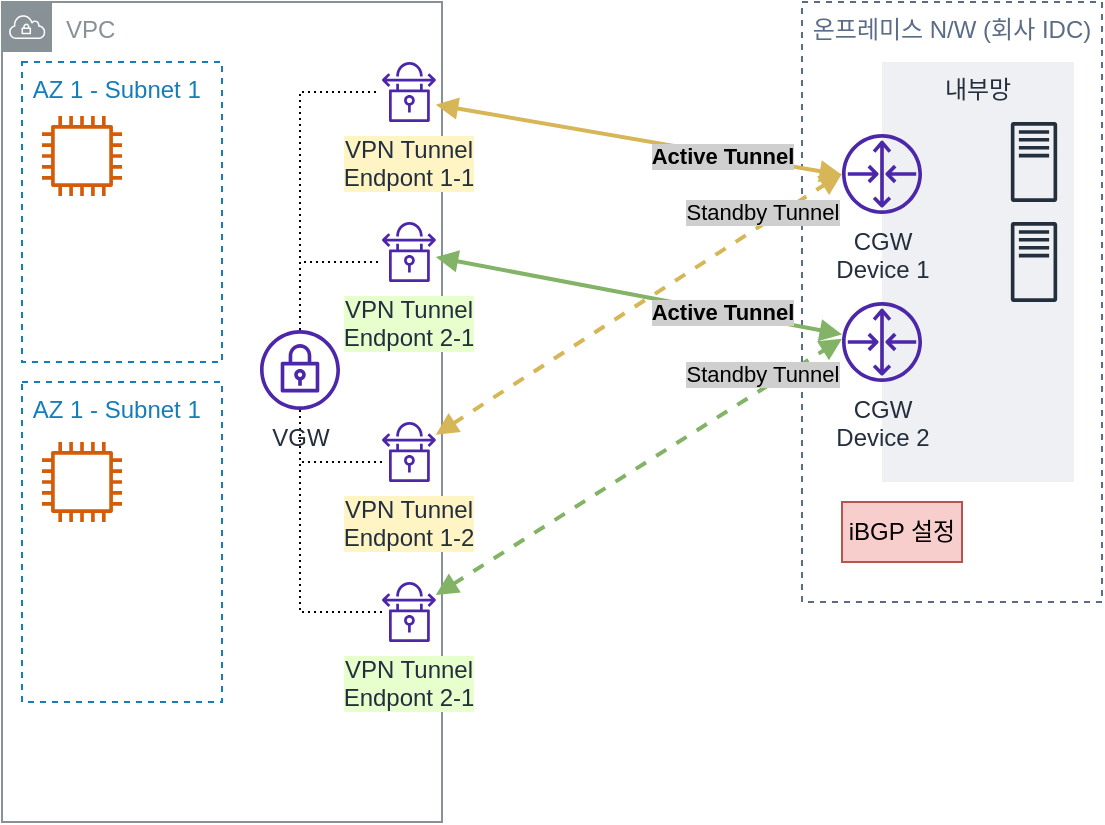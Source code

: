 <mxfile version="20.6.2" type="device"><diagram id="dwIMilmv9XjphNjiBzaR" name="페이지-1"><mxGraphModel dx="1106" dy="892" grid="1" gridSize="10" guides="1" tooltips="1" connect="1" arrows="1" fold="1" page="1" pageScale="1" pageWidth="827" pageHeight="1169" math="0" shadow="0"><root><mxCell id="0"/><mxCell id="1" parent="0"/><mxCell id="vl_xW2sPpiftj2CqLMHi-1" value="온프레미스 N/W (회사 IDC)" style="fillColor=none;strokeColor=#5A6C86;dashed=1;verticalAlign=top;fontStyle=0;fontColor=#5A6C86;" vertex="1" parent="1"><mxGeometry x="480" y="110" width="150" height="300" as="geometry"/></mxCell><mxCell id="vl_xW2sPpiftj2CqLMHi-2" value="내부망" style="fillColor=#EFF0F3;strokeColor=none;dashed=0;verticalAlign=top;fontStyle=0;fontColor=#232F3D;" vertex="1" parent="1"><mxGeometry x="520" y="140" width="96" height="210" as="geometry"/></mxCell><mxCell id="vl_xW2sPpiftj2CqLMHi-3" value="" style="sketch=0;outlineConnect=0;fontColor=#232F3E;gradientColor=none;fillColor=#232F3D;strokeColor=none;dashed=0;verticalLabelPosition=bottom;verticalAlign=top;align=center;html=1;fontSize=12;fontStyle=0;pointerEvents=1;shape=mxgraph.aws4.traditional_server;" vertex="1" parent="1"><mxGeometry x="576" y="170" width="40" height="40" as="geometry"/></mxCell><mxCell id="vl_xW2sPpiftj2CqLMHi-4" value="" style="sketch=0;outlineConnect=0;fontColor=#232F3E;gradientColor=none;fillColor=#232F3D;strokeColor=none;dashed=0;verticalLabelPosition=bottom;verticalAlign=top;align=center;html=1;fontSize=12;fontStyle=0;pointerEvents=1;shape=mxgraph.aws4.traditional_server;" vertex="1" parent="1"><mxGeometry x="576" y="220" width="40" height="40" as="geometry"/></mxCell><mxCell id="vl_xW2sPpiftj2CqLMHi-5" value="VPC" style="sketch=0;outlineConnect=0;gradientColor=none;html=1;whiteSpace=wrap;fontSize=12;fontStyle=0;shape=mxgraph.aws4.group;grIcon=mxgraph.aws4.group_vpc;strokeColor=#879196;fillColor=none;verticalAlign=top;align=left;spacingLeft=30;fontColor=#879196;dashed=0;" vertex="1" parent="1"><mxGeometry x="80" y="110" width="220" height="410" as="geometry"/></mxCell><mxCell id="vl_xW2sPpiftj2CqLMHi-6" style="edgeStyle=orthogonalEdgeStyle;rounded=0;orthogonalLoop=1;jettySize=auto;html=1;dashed=1;dashPattern=1 2;endArrow=none;endFill=0;" edge="1" parent="1"><mxGeometry relative="1" as="geometry"><mxPoint x="229" y="274.001" as="sourcePoint"/><mxPoint x="269" y="155" as="targetPoint"/><Array as="points"><mxPoint x="229" y="155"/></Array></mxGeometry></mxCell><mxCell id="vl_xW2sPpiftj2CqLMHi-7" style="edgeStyle=orthogonalEdgeStyle;rounded=0;orthogonalLoop=1;jettySize=auto;html=1;dashed=1;dashPattern=1 2;endArrow=none;endFill=0;" edge="1" parent="1" source="vl_xW2sPpiftj2CqLMHi-10" target="vl_xW2sPpiftj2CqLMHi-23"><mxGeometry relative="1" as="geometry"><Array as="points"><mxPoint x="229" y="240"/></Array></mxGeometry></mxCell><mxCell id="vl_xW2sPpiftj2CqLMHi-8" style="edgeStyle=orthogonalEdgeStyle;rounded=0;orthogonalLoop=1;jettySize=auto;html=1;dashed=1;dashPattern=1 2;endArrow=none;endFill=0;" edge="1" parent="1" source="vl_xW2sPpiftj2CqLMHi-10" target="vl_xW2sPpiftj2CqLMHi-24"><mxGeometry relative="1" as="geometry"><Array as="points"><mxPoint x="229" y="415"/></Array></mxGeometry></mxCell><mxCell id="vl_xW2sPpiftj2CqLMHi-9" style="edgeStyle=orthogonalEdgeStyle;rounded=0;orthogonalLoop=1;jettySize=auto;html=1;dashed=1;dashPattern=1 2;endArrow=none;endFill=0;" edge="1" parent="1" source="vl_xW2sPpiftj2CqLMHi-10" target="vl_xW2sPpiftj2CqLMHi-21"><mxGeometry relative="1" as="geometry"><Array as="points"><mxPoint x="229" y="340"/></Array></mxGeometry></mxCell><mxCell id="vl_xW2sPpiftj2CqLMHi-10" value="VGW" style="sketch=0;outlineConnect=0;fontColor=#232F3E;gradientColor=none;fillColor=#4D27AA;strokeColor=none;dashed=0;verticalLabelPosition=bottom;verticalAlign=top;align=center;html=1;fontSize=12;fontStyle=0;aspect=fixed;pointerEvents=1;shape=mxgraph.aws4.vpn_gateway;" vertex="1" parent="1"><mxGeometry x="209" y="274" width="40" height="40" as="geometry"/></mxCell><mxCell id="vl_xW2sPpiftj2CqLMHi-11" value=" AZ 1 - Subnet 1" style="fillColor=none;strokeColor=#147EBA;dashed=1;verticalAlign=top;fontStyle=0;fontColor=#147EBA;align=left;" vertex="1" parent="1"><mxGeometry x="90" y="140" width="100" height="150" as="geometry"/></mxCell><mxCell id="vl_xW2sPpiftj2CqLMHi-12" value="" style="sketch=0;outlineConnect=0;fontColor=#232F3E;gradientColor=none;fillColor=#D45B07;strokeColor=none;dashed=0;verticalLabelPosition=bottom;verticalAlign=top;align=center;html=1;fontSize=12;fontStyle=0;aspect=fixed;pointerEvents=1;shape=mxgraph.aws4.instance2;" vertex="1" parent="1"><mxGeometry x="100" y="167" width="40" height="40" as="geometry"/></mxCell><mxCell id="vl_xW2sPpiftj2CqLMHi-13" value=" AZ 1 - Subnet 1" style="fillColor=none;strokeColor=#147EBA;dashed=1;verticalAlign=top;fontStyle=0;fontColor=#147EBA;align=left;" vertex="1" parent="1"><mxGeometry x="90" y="300" width="100" height="160" as="geometry"/></mxCell><mxCell id="vl_xW2sPpiftj2CqLMHi-14" value="" style="sketch=0;outlineConnect=0;fontColor=#232F3E;gradientColor=none;fillColor=#D45B07;strokeColor=none;dashed=0;verticalLabelPosition=bottom;verticalAlign=top;align=center;html=1;fontSize=12;fontStyle=0;aspect=fixed;pointerEvents=1;shape=mxgraph.aws4.instance2;" vertex="1" parent="1"><mxGeometry x="100" y="330" width="40" height="40" as="geometry"/></mxCell><mxCell id="vl_xW2sPpiftj2CqLMHi-15" value="CGW&lt;br&gt;Device 2" style="sketch=0;outlineConnect=0;fontColor=#232F3E;gradientColor=none;fillColor=#4D27AA;strokeColor=none;dashed=0;verticalLabelPosition=bottom;verticalAlign=top;align=center;html=1;fontSize=12;fontStyle=0;aspect=fixed;pointerEvents=1;shape=mxgraph.aws4.router;" vertex="1" parent="1"><mxGeometry x="500" y="260" width="40" height="40" as="geometry"/></mxCell><mxCell id="vl_xW2sPpiftj2CqLMHi-16" value="" style="endArrow=block;startArrow=block;html=1;rounded=0;endFill=1;startFill=1;strokeWidth=2;fillColor=#fff2cc;strokeColor=#d6b656;" edge="1" parent="1"><mxGeometry width="50" height="50" relative="1" as="geometry"><mxPoint x="296.91" y="161.332" as="sourcePoint"/><mxPoint x="500" y="196.533" as="targetPoint"/></mxGeometry></mxCell><mxCell id="vl_xW2sPpiftj2CqLMHi-17" value="Active Tunnel" style="edgeLabel;html=1;align=center;verticalAlign=middle;resizable=0;points=[];labelBackgroundColor=#CFCFCF;fontStyle=1" vertex="1" connectable="0" parent="vl_xW2sPpiftj2CqLMHi-16"><mxGeometry x="-0.178" y="4" relative="1" as="geometry"><mxPoint x="59" y="15" as="offset"/></mxGeometry></mxCell><mxCell id="vl_xW2sPpiftj2CqLMHi-18" value="" style="endArrow=block;startArrow=block;html=1;rounded=0;strokeWidth=2;endFill=1;startFill=1;dashed=1;fillColor=#fff2cc;strokeColor=#d6b656;" edge="1" parent="1" source="vl_xW2sPpiftj2CqLMHi-21"><mxGeometry width="50" height="50" relative="1" as="geometry"><mxPoint x="296.91" y="315.093" as="sourcePoint"/><mxPoint x="500" y="195.753" as="targetPoint"/></mxGeometry></mxCell><mxCell id="vl_xW2sPpiftj2CqLMHi-19" value="Standby Tunnel" style="edgeLabel;html=1;align=center;verticalAlign=middle;resizable=0;points=[];labelBackgroundColor=#CFCFCF;" vertex="1" connectable="0" parent="vl_xW2sPpiftj2CqLMHi-18"><mxGeometry x="-0.227" y="1" relative="1" as="geometry"><mxPoint x="85" y="-60" as="offset"/></mxGeometry></mxCell><mxCell id="vl_xW2sPpiftj2CqLMHi-20" value="&lt;span style=&quot;background-color: rgb(255, 244, 195);&quot;&gt;VPN Tunnel &lt;br&gt;Endpont 1-1&lt;/span&gt;" style="sketch=0;outlineConnect=0;fontColor=#232F3E;gradientColor=none;fillColor=#4D27AA;strokeColor=none;dashed=0;verticalLabelPosition=bottom;verticalAlign=top;align=center;html=1;fontSize=12;fontStyle=0;aspect=fixed;pointerEvents=1;shape=mxgraph.aws4.vpn_connection;" vertex="1" parent="1"><mxGeometry x="270.0" y="140" width="26.91" height="30" as="geometry"/></mxCell><mxCell id="vl_xW2sPpiftj2CqLMHi-21" value="&lt;span style=&quot;background-color: rgb(255, 244, 195);&quot;&gt;VPN Tunnel &lt;br&gt;Endpont 1-2&lt;/span&gt;" style="sketch=0;outlineConnect=0;fontColor=#232F3E;gradientColor=none;fillColor=#4D27AA;strokeColor=none;dashed=0;verticalLabelPosition=bottom;verticalAlign=top;align=center;html=1;fontSize=12;fontStyle=0;aspect=fixed;pointerEvents=1;shape=mxgraph.aws4.vpn_connection;" vertex="1" parent="1"><mxGeometry x="270" y="320" width="26.91" height="30" as="geometry"/></mxCell><mxCell id="vl_xW2sPpiftj2CqLMHi-22" value="CGW &lt;br&gt;Device 1" style="sketch=0;outlineConnect=0;fontColor=#232F3E;gradientColor=none;fillColor=#4D27AA;strokeColor=none;dashed=0;verticalLabelPosition=bottom;verticalAlign=top;align=center;html=1;fontSize=12;fontStyle=0;aspect=fixed;pointerEvents=1;shape=mxgraph.aws4.router;" vertex="1" parent="1"><mxGeometry x="500" y="176" width="40" height="40" as="geometry"/></mxCell><mxCell id="vl_xW2sPpiftj2CqLMHi-23" value="&lt;span style=&quot;background-color: rgb(230, 255, 204);&quot;&gt;VPN Tunnel &lt;br&gt;Endpont 2-1&lt;/span&gt;" style="sketch=0;outlineConnect=0;fontColor=#232F3E;gradientColor=none;fillColor=#4D27AA;strokeColor=none;dashed=0;verticalLabelPosition=bottom;verticalAlign=top;align=center;html=1;fontSize=12;fontStyle=0;aspect=fixed;pointerEvents=1;shape=mxgraph.aws4.vpn_connection;" vertex="1" parent="1"><mxGeometry x="270" y="220" width="26.91" height="30" as="geometry"/></mxCell><mxCell id="vl_xW2sPpiftj2CqLMHi-24" value="&lt;span style=&quot;background-color: rgb(230, 255, 204);&quot;&gt;VPN Tunnel &lt;br&gt;Endpont 2-1&lt;/span&gt;" style="sketch=0;outlineConnect=0;fontColor=#232F3E;gradientColor=none;fillColor=#4D27AA;strokeColor=none;dashed=0;verticalLabelPosition=bottom;verticalAlign=top;align=center;html=1;fontSize=12;fontStyle=0;aspect=fixed;pointerEvents=1;shape=mxgraph.aws4.vpn_connection;" vertex="1" parent="1"><mxGeometry x="270" y="400" width="26.91" height="30" as="geometry"/></mxCell><mxCell id="vl_xW2sPpiftj2CqLMHi-25" value="" style="endArrow=block;startArrow=block;html=1;rounded=0;endFill=1;startFill=1;strokeWidth=2;fillColor=#d5e8d4;strokeColor=#82b366;" edge="1" parent="1" source="vl_xW2sPpiftj2CqLMHi-23" target="vl_xW2sPpiftj2CqLMHi-15"><mxGeometry width="50" height="50" relative="1" as="geometry"><mxPoint x="306.91" y="171.332" as="sourcePoint"/><mxPoint x="510" y="206.533" as="targetPoint"/></mxGeometry></mxCell><mxCell id="vl_xW2sPpiftj2CqLMHi-26" value="Active Tunnel" style="edgeLabel;html=1;align=center;verticalAlign=middle;resizable=0;points=[];labelBackgroundColor=#CFCFCF;fontStyle=1" vertex="1" connectable="0" parent="vl_xW2sPpiftj2CqLMHi-25"><mxGeometry x="-0.178" y="4" relative="1" as="geometry"><mxPoint x="59" y="15" as="offset"/></mxGeometry></mxCell><mxCell id="vl_xW2sPpiftj2CqLMHi-27" value="" style="endArrow=block;startArrow=block;html=1;rounded=0;strokeWidth=2;endFill=1;startFill=1;dashed=1;fillColor=#d5e8d4;strokeColor=#82b366;" edge="1" parent="1" source="vl_xW2sPpiftj2CqLMHi-24"><mxGeometry width="50" height="50" relative="1" as="geometry"><mxPoint x="296.91" y="394.321" as="sourcePoint"/><mxPoint x="500" y="278.414" as="targetPoint"/></mxGeometry></mxCell><mxCell id="vl_xW2sPpiftj2CqLMHi-28" value="Standby Tunnel" style="edgeLabel;html=1;align=center;verticalAlign=middle;resizable=0;points=[];labelBackgroundColor=#CFCFCF;" vertex="1" connectable="0" parent="vl_xW2sPpiftj2CqLMHi-27"><mxGeometry x="-0.227" y="1" relative="1" as="geometry"><mxPoint x="85" y="-60" as="offset"/></mxGeometry></mxCell><mxCell id="vl_xW2sPpiftj2CqLMHi-29" value="iBGP 설정" style="text;html=1;strokeColor=#b85450;fillColor=#f8cecc;align=center;verticalAlign=middle;whiteSpace=wrap;rounded=0;" vertex="1" parent="1"><mxGeometry x="500" y="360" width="60" height="30" as="geometry"/></mxCell></root></mxGraphModel></diagram></mxfile>